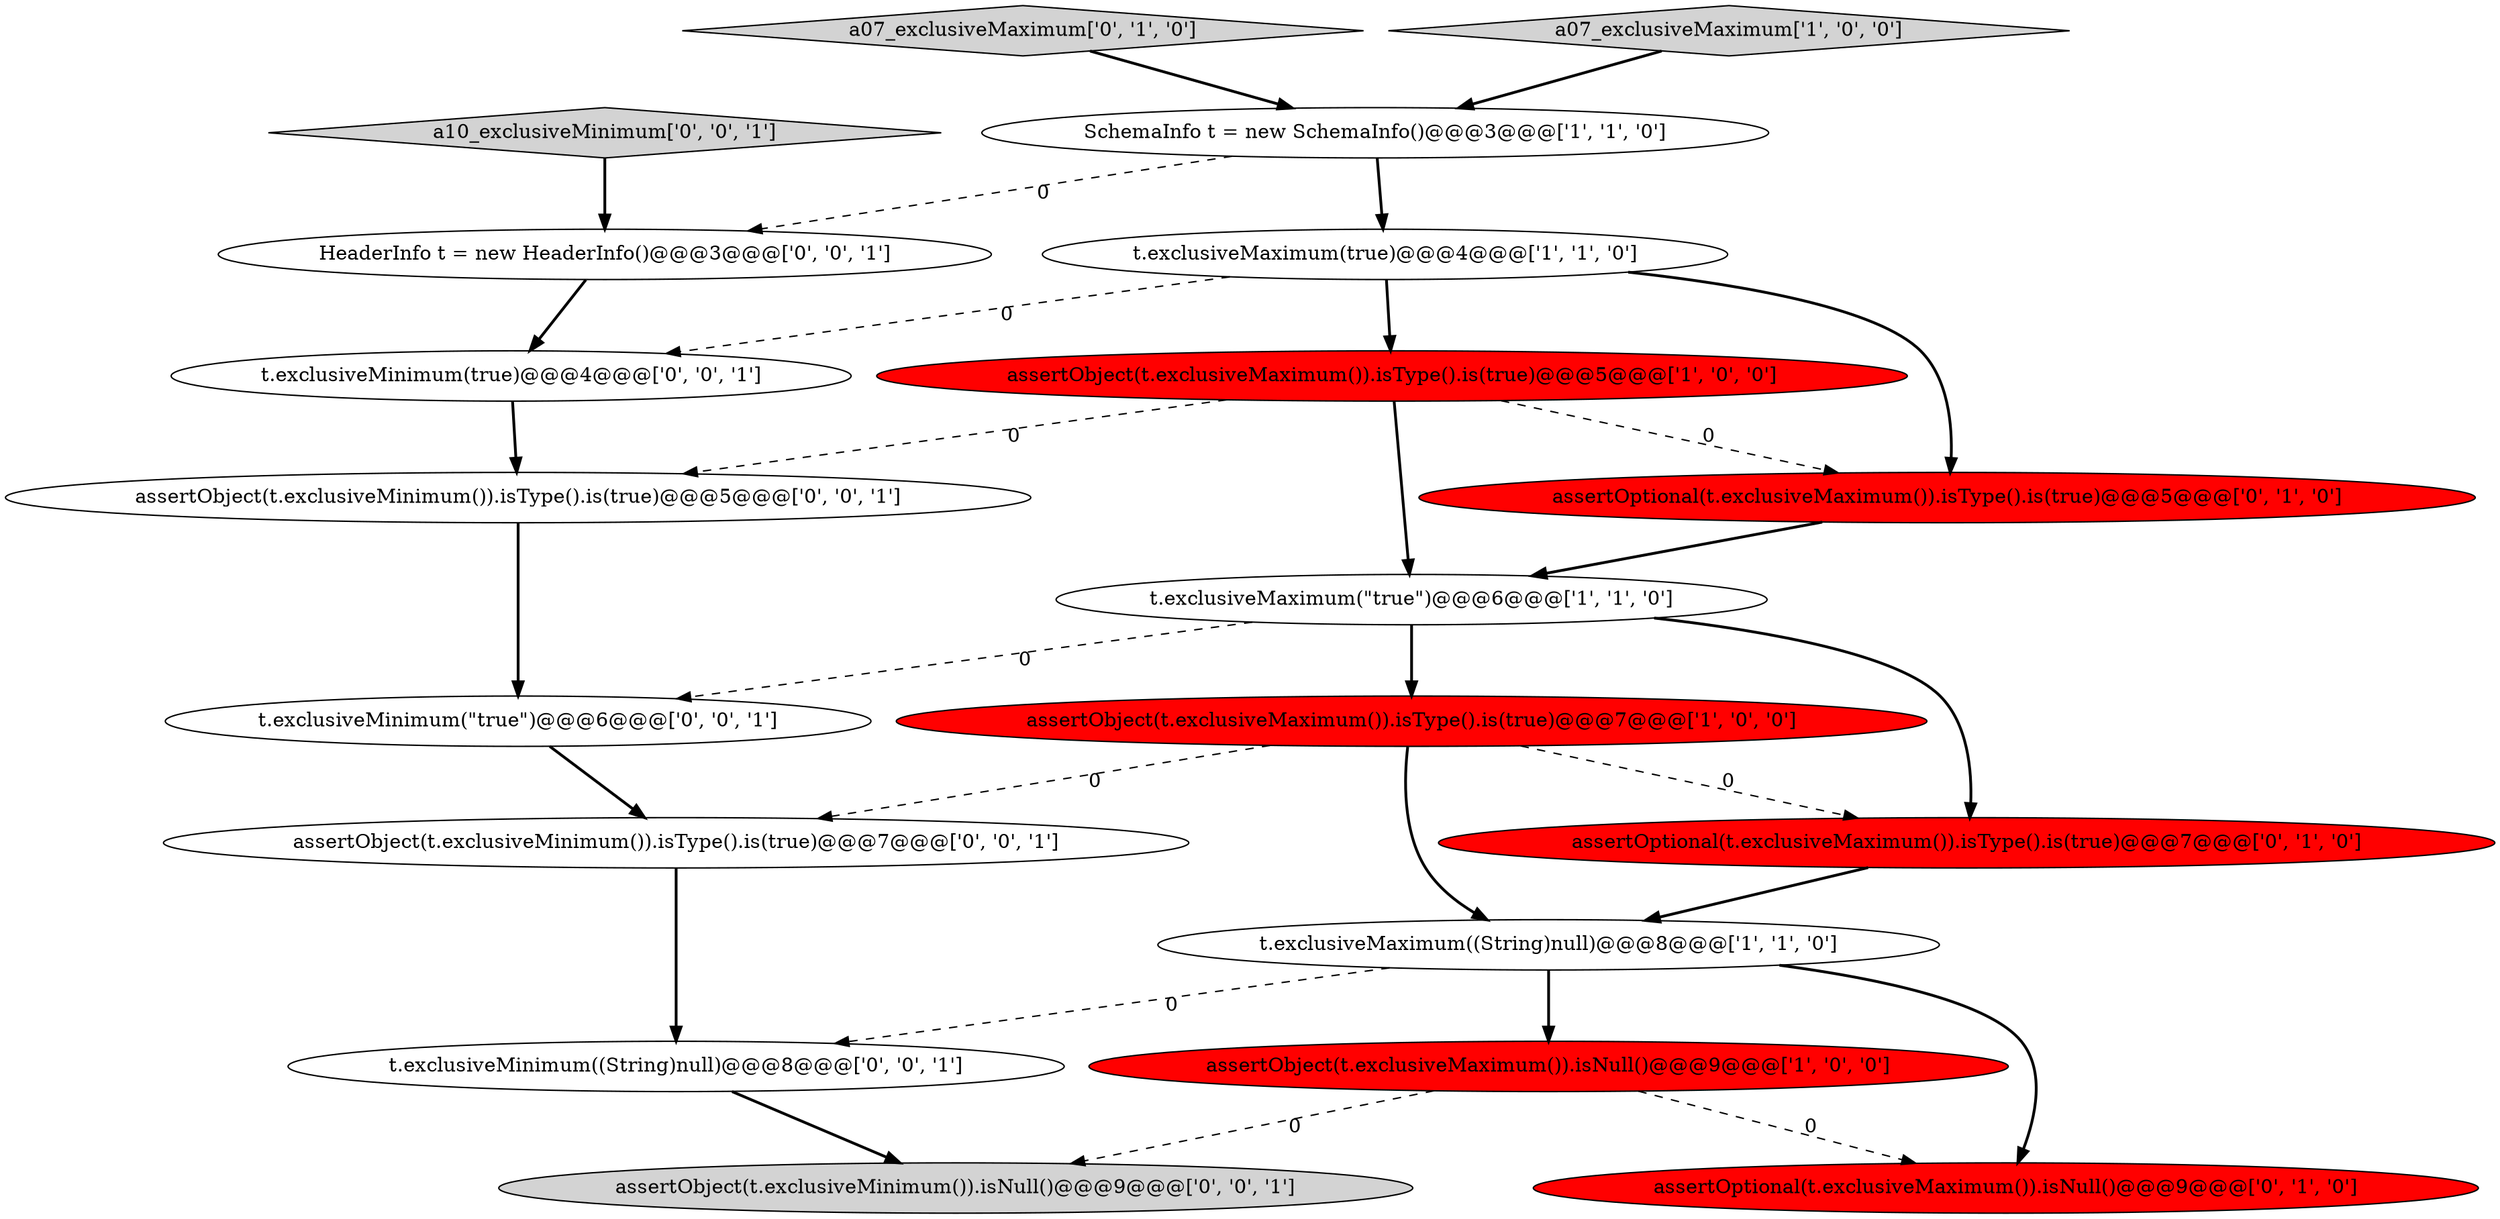 digraph {
4 [style = filled, label = "t.exclusiveMaximum(true)@@@4@@@['1', '1', '0']", fillcolor = white, shape = ellipse image = "AAA0AAABBB1BBB"];
16 [style = filled, label = "assertObject(t.exclusiveMinimum()).isType().is(true)@@@5@@@['0', '0', '1']", fillcolor = white, shape = ellipse image = "AAA0AAABBB3BBB"];
13 [style = filled, label = "t.exclusiveMinimum(\"true\")@@@6@@@['0', '0', '1']", fillcolor = white, shape = ellipse image = "AAA0AAABBB3BBB"];
6 [style = filled, label = "assertObject(t.exclusiveMaximum()).isType().is(true)@@@5@@@['1', '0', '0']", fillcolor = red, shape = ellipse image = "AAA1AAABBB1BBB"];
7 [style = filled, label = "assertObject(t.exclusiveMaximum()).isNull()@@@9@@@['1', '0', '0']", fillcolor = red, shape = ellipse image = "AAA1AAABBB1BBB"];
19 [style = filled, label = "HeaderInfo t = new HeaderInfo()@@@3@@@['0', '0', '1']", fillcolor = white, shape = ellipse image = "AAA0AAABBB3BBB"];
0 [style = filled, label = "t.exclusiveMaximum((String)null)@@@8@@@['1', '1', '0']", fillcolor = white, shape = ellipse image = "AAA0AAABBB1BBB"];
17 [style = filled, label = "t.exclusiveMinimum((String)null)@@@8@@@['0', '0', '1']", fillcolor = white, shape = ellipse image = "AAA0AAABBB3BBB"];
15 [style = filled, label = "a10_exclusiveMinimum['0', '0', '1']", fillcolor = lightgray, shape = diamond image = "AAA0AAABBB3BBB"];
1 [style = filled, label = "t.exclusiveMaximum(\"true\")@@@6@@@['1', '1', '0']", fillcolor = white, shape = ellipse image = "AAA0AAABBB1BBB"];
3 [style = filled, label = "assertObject(t.exclusiveMaximum()).isType().is(true)@@@7@@@['1', '0', '0']", fillcolor = red, shape = ellipse image = "AAA1AAABBB1BBB"];
12 [style = filled, label = "t.exclusiveMinimum(true)@@@4@@@['0', '0', '1']", fillcolor = white, shape = ellipse image = "AAA0AAABBB3BBB"];
10 [style = filled, label = "assertOptional(t.exclusiveMaximum()).isType().is(true)@@@7@@@['0', '1', '0']", fillcolor = red, shape = ellipse image = "AAA1AAABBB2BBB"];
8 [style = filled, label = "assertOptional(t.exclusiveMaximum()).isType().is(true)@@@5@@@['0', '1', '0']", fillcolor = red, shape = ellipse image = "AAA1AAABBB2BBB"];
18 [style = filled, label = "assertObject(t.exclusiveMinimum()).isType().is(true)@@@7@@@['0', '0', '1']", fillcolor = white, shape = ellipse image = "AAA0AAABBB3BBB"];
9 [style = filled, label = "a07_exclusiveMaximum['0', '1', '0']", fillcolor = lightgray, shape = diamond image = "AAA0AAABBB2BBB"];
11 [style = filled, label = "assertOptional(t.exclusiveMaximum()).isNull()@@@9@@@['0', '1', '0']", fillcolor = red, shape = ellipse image = "AAA1AAABBB2BBB"];
14 [style = filled, label = "assertObject(t.exclusiveMinimum()).isNull()@@@9@@@['0', '0', '1']", fillcolor = lightgray, shape = ellipse image = "AAA0AAABBB3BBB"];
5 [style = filled, label = "SchemaInfo t = new SchemaInfo()@@@3@@@['1', '1', '0']", fillcolor = white, shape = ellipse image = "AAA0AAABBB1BBB"];
2 [style = filled, label = "a07_exclusiveMaximum['1', '0', '0']", fillcolor = lightgray, shape = diamond image = "AAA0AAABBB1BBB"];
16->13 [style = bold, label=""];
6->8 [style = dashed, label="0"];
19->12 [style = bold, label=""];
4->6 [style = bold, label=""];
7->14 [style = dashed, label="0"];
3->18 [style = dashed, label="0"];
1->3 [style = bold, label=""];
7->11 [style = dashed, label="0"];
18->17 [style = bold, label=""];
0->11 [style = bold, label=""];
12->16 [style = bold, label=""];
15->19 [style = bold, label=""];
0->17 [style = dashed, label="0"];
3->0 [style = bold, label=""];
4->12 [style = dashed, label="0"];
0->7 [style = bold, label=""];
1->13 [style = dashed, label="0"];
8->1 [style = bold, label=""];
6->1 [style = bold, label=""];
6->16 [style = dashed, label="0"];
17->14 [style = bold, label=""];
10->0 [style = bold, label=""];
5->4 [style = bold, label=""];
9->5 [style = bold, label=""];
4->8 [style = bold, label=""];
3->10 [style = dashed, label="0"];
1->10 [style = bold, label=""];
5->19 [style = dashed, label="0"];
13->18 [style = bold, label=""];
2->5 [style = bold, label=""];
}
